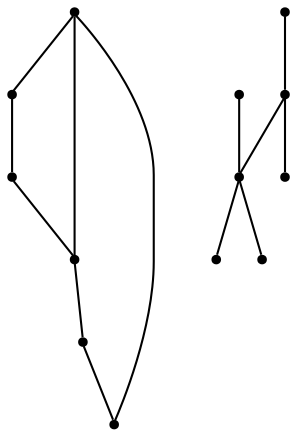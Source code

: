 graph {
  node [shape=point,comment="{\"directed\":false,\"doi\":\"10.4230/LIPIcs.GD.2024.30\",\"figure\":\"8 (6)\"}"]

  v0 [pos="1317.075293778777,2032.795664340592"]
  v1 [pos="1234.9694227351742,2174.954785220924"]
  v2 [pos="1286.2543506988925,1949.4551666317393"]
  v3 [pos="1152.8758892774758,1966.1224269102208"]
  v4 [pos="1286.2543506988925,2116.1277694165533"]
  v5 [pos="1152.8758892774758,2099.4605091380718"]
  v6 [pos="1234.9694227351742,1890.63221998271"]
  v7 [pos="1070.757426264754,2174.9507160655826"]
  v8 [pos="1152.884283923555,1866.1188652393325"]
  v9 [pos="1019.5141217545121,1949.4551666317393"]
  v10 [pos="1019.5141217545121,2116.1277694165533"]
  v11 [pos="1070.757426264754,1890.63221998271"]
  v12 [pos="988.6931150788239,2032.7914680241463"]

  v0 -- v1 [id="-1",pos="1317.075293778777,2032.795664340592 1234.9694227351742,2174.954785220924 1234.9694227351742,2174.954785220924 1234.9694227351742,2174.954785220924"]
  v12 -- v0 [id="-2",pos="988.6931150788239,2032.7914680241463 1317.075293778777,2032.795664340592 1317.075293778777,2032.795664340592 1317.075293778777,2032.795664340592"]
  v12 -- v11 [id="-3",pos="988.6931150788239,2032.7914680241463 1070.757426264754,1890.63221998271 1070.757426264754,1890.63221998271 1070.757426264754,1890.63221998271"]
  v7 -- v12 [id="-4",pos="1070.757426264754,2174.9507160655826 988.6931150788239,2032.7914680241463 988.6931150788239,2032.7914680241463 988.6931150788239,2032.7914680241463"]
  v11 -- v6 [id="-5",pos="1070.757426264754,1890.63221998271 1234.9694227351742,1890.63221998271 1234.9694227351742,1890.63221998271 1234.9694227351742,1890.63221998271"]
  v5 -- v10 [id="-7",pos="1152.8758892774758,2099.4605091380718 1019.5141217545121,2116.1277694165533 1019.5141217545121,2116.1277694165533 1019.5141217545121,2116.1277694165533"]
  v5 -- v3 [id="-8",pos="1152.8758892774758,2099.4605091380718 1152.8758892774758,1966.1224269102208 1152.8758892774758,1966.1224269102208 1152.8758892774758,1966.1224269102208"]
  v3 -- v9 [id="-9",pos="1152.8758892774758,1966.1224269102208 1019.5141217545121,1949.4551666317393 1019.5141217545121,1949.4551666317393 1019.5141217545121,1949.4551666317393"]
  v3 -- v8 [id="-10",pos="1152.8758892774758,1966.1224269102208 1152.884283923555,1866.1188652393325 1152.884283923555,1866.1188652393325 1152.884283923555,1866.1188652393325"]
  v1 -- v7 [id="-11",pos="1234.9694227351742,2174.954785220924 1070.757426264754,2174.9507160655826 1070.757426264754,2174.9507160655826 1070.757426264754,2174.9507160655826"]
  v6 -- v0 [id="-12",pos="1234.9694227351742,1890.63221998271 1317.075293778777,2032.795664340592 1317.075293778777,2032.795664340592 1317.075293778777,2032.795664340592"]
  v4 -- v5 [id="-13",pos="1286.2543506988925,2116.1277694165533 1152.8758892774758,2099.4605091380718 1152.8758892774758,2099.4605091380718 1152.8758892774758,2099.4605091380718"]
  v2 -- v3 [id="-14",pos="1286.2543506988925,1949.4551666317393 1152.8758892774758,1966.1224269102208 1152.8758892774758,1966.1224269102208 1152.8758892774758,1966.1224269102208"]
}